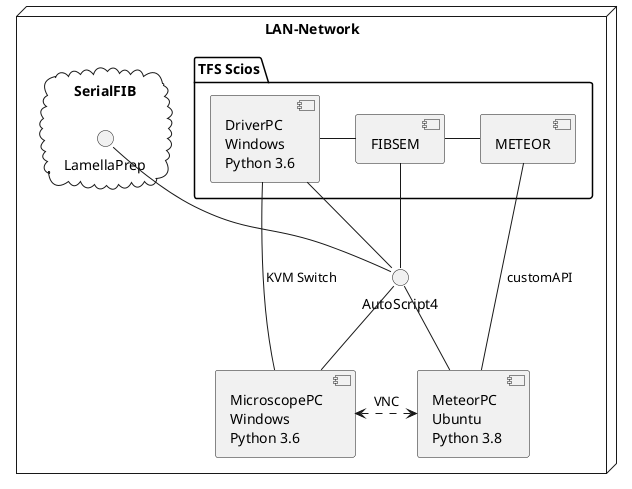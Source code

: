 @startuml


node "LAN-Network" {
  component MicroscopePC [
  MicroscopePC  
  Windows
  Python 3.6
]

component MeteorPC [
  MeteorPC  
  Ubuntu
  Python 3.8
]
  package "TFS Scios" {    
    [METEOR] -left- [FIBSEM]    
    component DriverPC [
      DriverPC  
      Windows
      Python 3.6
    ]
    [FIBSEM] -left- DriverPC
  }
   AutoScript4  -up- DriverPC
   AutoScript4 -up- [FIBSEM] 
cloud "SerialFIB"{
    LamellaPrep -- AutoScript4
}



MicroscopePC -up- DriverPC : KVM Switch
MicroscopePC -up- [AutoScript4]
[MeteorPC] -- AutoScript4
[MeteorPC] -up-[METEOR] : customAPI  

MicroscopePC <.> [MeteorPC] : VNC
}


@enduml